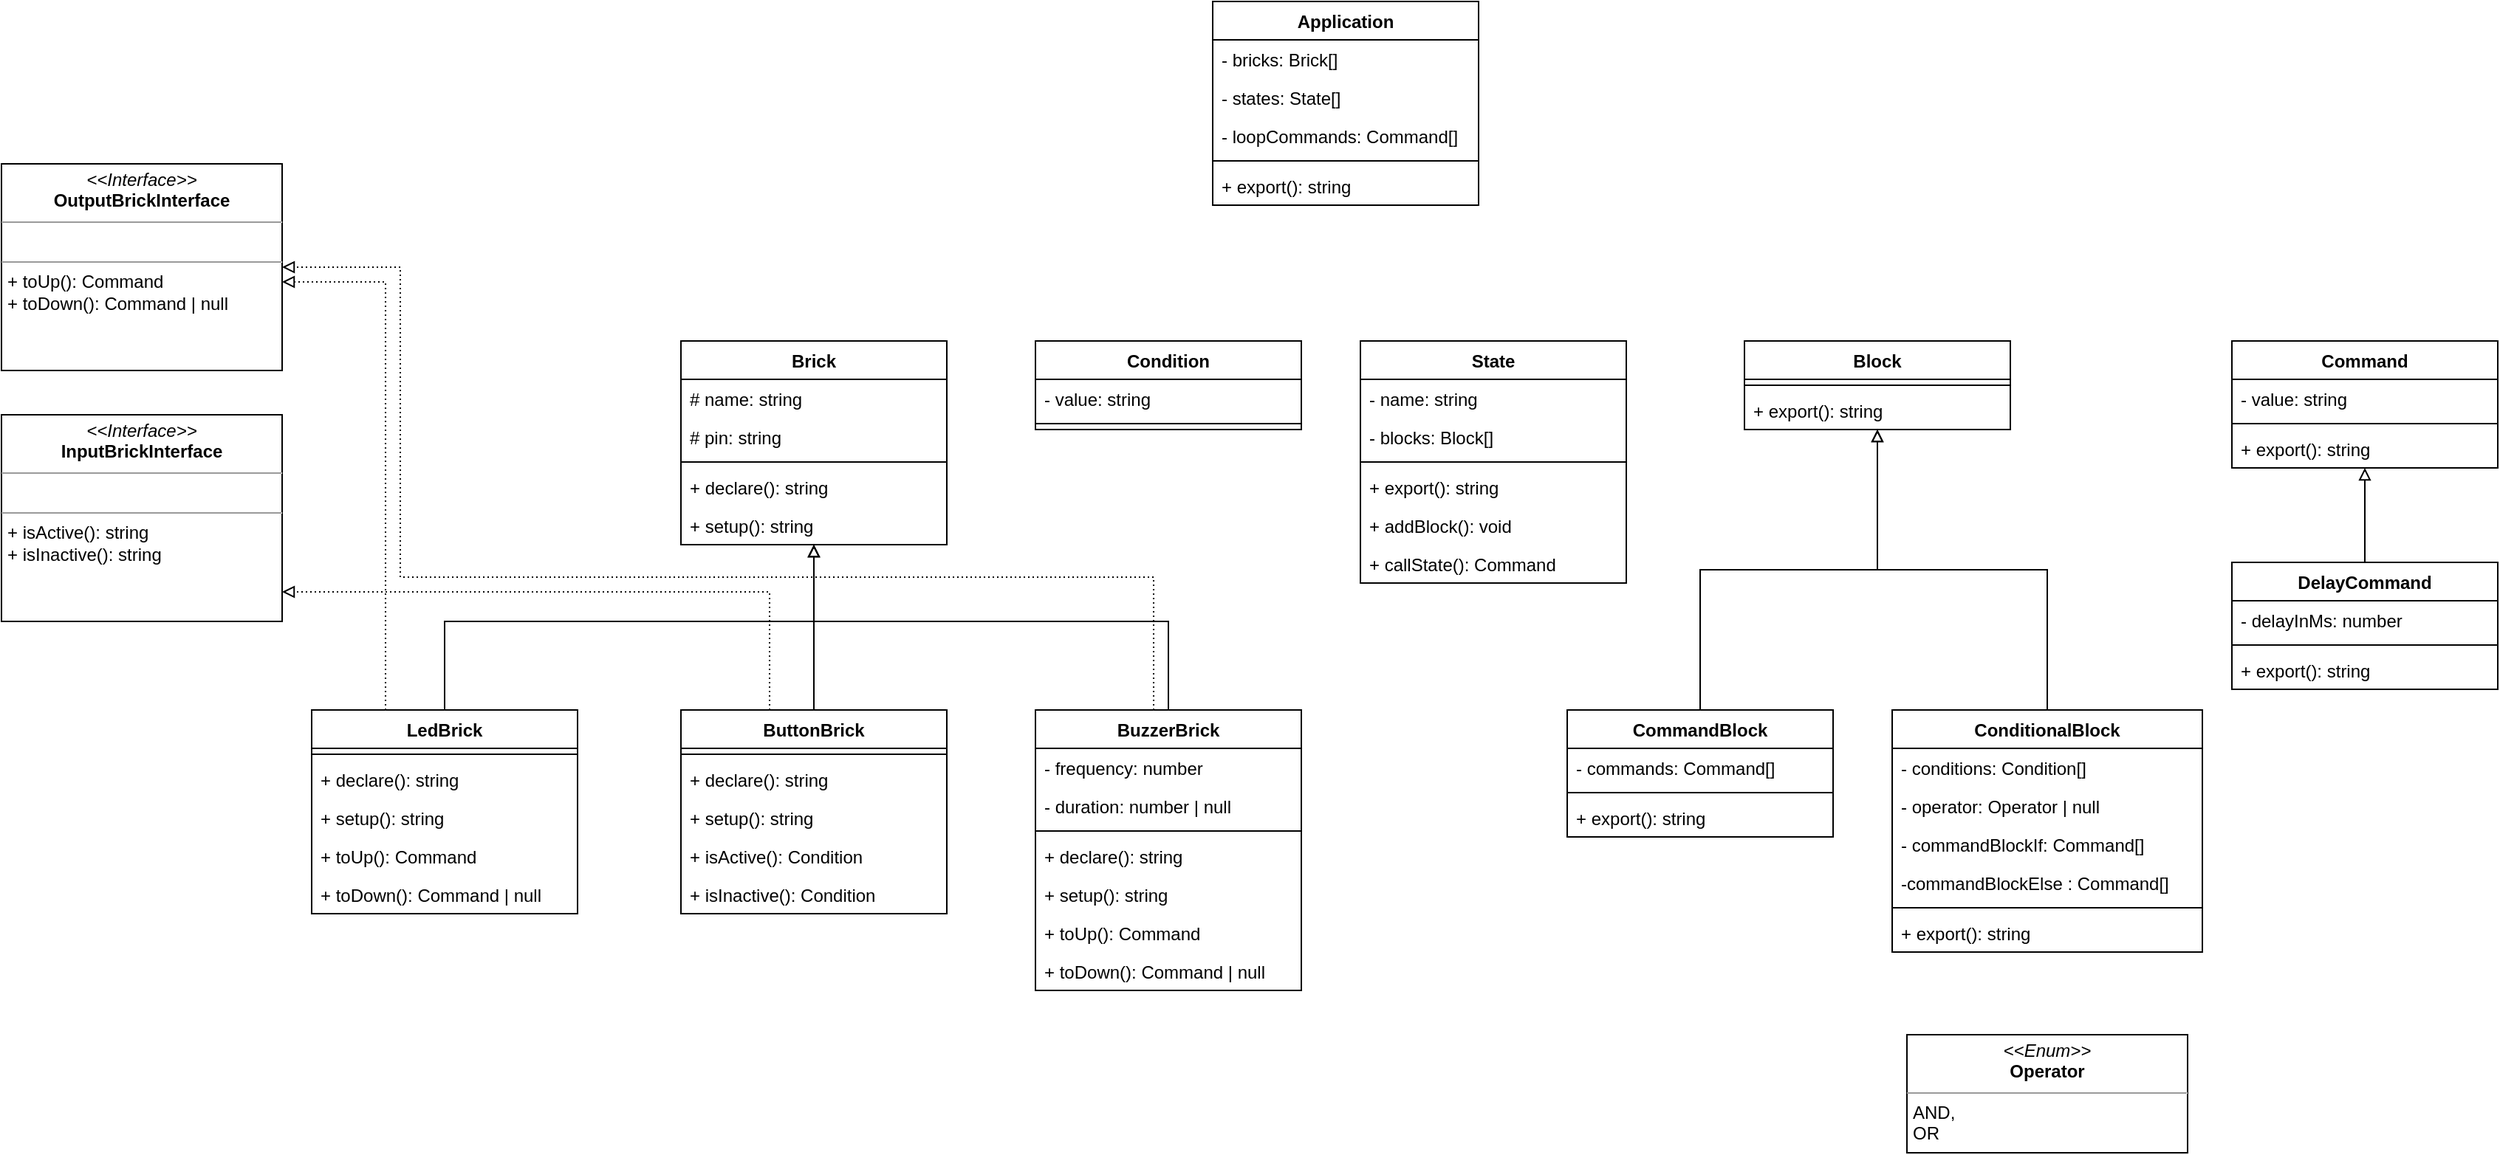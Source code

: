 <mxfile version="20.6.0" type="device" pages="2"><diagram id="r-TnMGs5V09AtItvocJL" name="Main"><mxGraphModel dx="2253" dy="794" grid="1" gridSize="10" guides="1" tooltips="1" connect="1" arrows="1" fold="1" page="1" pageScale="1" pageWidth="827" pageHeight="1169" math="0" shadow="0"><root><mxCell id="0"/><mxCell id="1" parent="0"/><mxCell id="ghEsZtWcKw6kknWqJZ-6-2" value="Application" style="swimlane;fontStyle=1;align=center;verticalAlign=top;childLayout=stackLayout;horizontal=1;startSize=26;horizontalStack=0;resizeParent=1;resizeParentMax=0;resizeLast=0;collapsible=1;marginBottom=0;" vertex="1" parent="1"><mxGeometry x="500" y="200" width="180" height="138" as="geometry"/></mxCell><mxCell id="ghEsZtWcKw6kknWqJZ-6-10" value="- bricks: Brick[]" style="text;strokeColor=none;fillColor=none;align=left;verticalAlign=top;spacingLeft=4;spacingRight=4;overflow=hidden;rotatable=0;points=[[0,0.5],[1,0.5]];portConstraint=eastwest;" vertex="1" parent="ghEsZtWcKw6kknWqJZ-6-2"><mxGeometry y="26" width="180" height="26" as="geometry"/></mxCell><mxCell id="ghEsZtWcKw6kknWqJZ-6-3" value="- states: State[]" style="text;strokeColor=none;fillColor=none;align=left;verticalAlign=top;spacingLeft=4;spacingRight=4;overflow=hidden;rotatable=0;points=[[0,0.5],[1,0.5]];portConstraint=eastwest;" vertex="1" parent="ghEsZtWcKw6kknWqJZ-6-2"><mxGeometry y="52" width="180" height="26" as="geometry"/></mxCell><mxCell id="ghEsZtWcKw6kknWqJZ-6-11" value="- loopCommands: Command[]" style="text;strokeColor=none;fillColor=none;align=left;verticalAlign=top;spacingLeft=4;spacingRight=4;overflow=hidden;rotatable=0;points=[[0,0.5],[1,0.5]];portConstraint=eastwest;" vertex="1" parent="ghEsZtWcKw6kknWqJZ-6-2"><mxGeometry y="78" width="180" height="26" as="geometry"/></mxCell><mxCell id="ghEsZtWcKw6kknWqJZ-6-4" value="" style="line;strokeWidth=1;fillColor=none;align=left;verticalAlign=middle;spacingTop=-1;spacingLeft=3;spacingRight=3;rotatable=0;labelPosition=right;points=[];portConstraint=eastwest;strokeColor=inherit;" vertex="1" parent="ghEsZtWcKw6kknWqJZ-6-2"><mxGeometry y="104" width="180" height="8" as="geometry"/></mxCell><mxCell id="ghEsZtWcKw6kknWqJZ-6-5" value="+ export(): string" style="text;strokeColor=none;fillColor=none;align=left;verticalAlign=top;spacingLeft=4;spacingRight=4;overflow=hidden;rotatable=0;points=[[0,0.5],[1,0.5]];portConstraint=eastwest;" vertex="1" parent="ghEsZtWcKw6kknWqJZ-6-2"><mxGeometry y="112" width="180" height="26" as="geometry"/></mxCell><mxCell id="ghEsZtWcKw6kknWqJZ-6-12" value="Brick" style="swimlane;fontStyle=1;align=center;verticalAlign=top;childLayout=stackLayout;horizontal=1;startSize=26;horizontalStack=0;resizeParent=1;resizeParentMax=0;resizeLast=0;collapsible=1;marginBottom=0;" vertex="1" parent="1"><mxGeometry x="140" y="430" width="180" height="138" as="geometry"/></mxCell><mxCell id="ghEsZtWcKw6kknWqJZ-6-31" value="# name: string" style="text;strokeColor=none;fillColor=none;align=left;verticalAlign=top;spacingLeft=4;spacingRight=4;overflow=hidden;rotatable=0;points=[[0,0.5],[1,0.5]];portConstraint=eastwest;" vertex="1" parent="ghEsZtWcKw6kknWqJZ-6-12"><mxGeometry y="26" width="180" height="26" as="geometry"/></mxCell><mxCell id="ghEsZtWcKw6kknWqJZ-6-32" value="# pin: string" style="text;strokeColor=none;fillColor=none;align=left;verticalAlign=top;spacingLeft=4;spacingRight=4;overflow=hidden;rotatable=0;points=[[0,0.5],[1,0.5]];portConstraint=eastwest;" vertex="1" parent="ghEsZtWcKw6kknWqJZ-6-12"><mxGeometry y="52" width="180" height="26" as="geometry"/></mxCell><mxCell id="ghEsZtWcKw6kknWqJZ-6-16" value="" style="line;strokeWidth=1;fillColor=none;align=left;verticalAlign=middle;spacingTop=-1;spacingLeft=3;spacingRight=3;rotatable=0;labelPosition=right;points=[];portConstraint=eastwest;strokeColor=inherit;" vertex="1" parent="ghEsZtWcKw6kknWqJZ-6-12"><mxGeometry y="78" width="180" height="8" as="geometry"/></mxCell><mxCell id="ghEsZtWcKw6kknWqJZ-6-17" value="+ declare(): string" style="text;strokeColor=none;fillColor=none;align=left;verticalAlign=top;spacingLeft=4;spacingRight=4;overflow=hidden;rotatable=0;points=[[0,0.5],[1,0.5]];portConstraint=eastwest;" vertex="1" parent="ghEsZtWcKw6kknWqJZ-6-12"><mxGeometry y="86" width="180" height="26" as="geometry"/></mxCell><mxCell id="ghEsZtWcKw6kknWqJZ-6-33" value="+ setup(): string" style="text;strokeColor=none;fillColor=none;align=left;verticalAlign=top;spacingLeft=4;spacingRight=4;overflow=hidden;rotatable=0;points=[[0,0.5],[1,0.5]];portConstraint=eastwest;" vertex="1" parent="ghEsZtWcKw6kknWqJZ-6-12"><mxGeometry y="112" width="180" height="26" as="geometry"/></mxCell><mxCell id="ghEsZtWcKw6kknWqJZ-6-18" value="Block" style="swimlane;fontStyle=1;align=center;verticalAlign=top;childLayout=stackLayout;horizontal=1;startSize=26;horizontalStack=0;resizeParent=1;resizeParentMax=0;resizeLast=0;collapsible=1;marginBottom=0;" vertex="1" parent="1"><mxGeometry x="860" y="430" width="180" height="60" as="geometry"/></mxCell><mxCell id="ghEsZtWcKw6kknWqJZ-6-20" value="" style="line;strokeWidth=1;fillColor=none;align=left;verticalAlign=middle;spacingTop=-1;spacingLeft=3;spacingRight=3;rotatable=0;labelPosition=right;points=[];portConstraint=eastwest;strokeColor=inherit;" vertex="1" parent="ghEsZtWcKw6kknWqJZ-6-18"><mxGeometry y="26" width="180" height="8" as="geometry"/></mxCell><mxCell id="ghEsZtWcKw6kknWqJZ-6-21" value="+ export(): string" style="text;strokeColor=none;fillColor=none;align=left;verticalAlign=top;spacingLeft=4;spacingRight=4;overflow=hidden;rotatable=0;points=[[0,0.5],[1,0.5]];portConstraint=eastwest;" vertex="1" parent="ghEsZtWcKw6kknWqJZ-6-18"><mxGeometry y="34" width="180" height="26" as="geometry"/></mxCell><mxCell id="ghEsZtWcKw6kknWqJZ-6-22" value="Command" style="swimlane;fontStyle=1;align=center;verticalAlign=top;childLayout=stackLayout;horizontal=1;startSize=26;horizontalStack=0;resizeParent=1;resizeParentMax=0;resizeLast=0;collapsible=1;marginBottom=0;" vertex="1" parent="1"><mxGeometry x="1190" y="430" width="180" height="86" as="geometry"/></mxCell><mxCell id="ghEsZtWcKw6kknWqJZ-6-23" value="- value: string" style="text;strokeColor=none;fillColor=none;align=left;verticalAlign=top;spacingLeft=4;spacingRight=4;overflow=hidden;rotatable=0;points=[[0,0.5],[1,0.5]];portConstraint=eastwest;" vertex="1" parent="ghEsZtWcKw6kknWqJZ-6-22"><mxGeometry y="26" width="180" height="26" as="geometry"/></mxCell><mxCell id="ghEsZtWcKw6kknWqJZ-6-24" value="" style="line;strokeWidth=1;fillColor=none;align=left;verticalAlign=middle;spacingTop=-1;spacingLeft=3;spacingRight=3;rotatable=0;labelPosition=right;points=[];portConstraint=eastwest;strokeColor=inherit;" vertex="1" parent="ghEsZtWcKw6kknWqJZ-6-22"><mxGeometry y="52" width="180" height="8" as="geometry"/></mxCell><mxCell id="ghEsZtWcKw6kknWqJZ-6-25" value="+ export(): string" style="text;strokeColor=none;fillColor=none;align=left;verticalAlign=top;spacingLeft=4;spacingRight=4;overflow=hidden;rotatable=0;points=[[0,0.5],[1,0.5]];portConstraint=eastwest;" vertex="1" parent="ghEsZtWcKw6kknWqJZ-6-22"><mxGeometry y="60" width="180" height="26" as="geometry"/></mxCell><mxCell id="ghEsZtWcKw6kknWqJZ-6-30" style="edgeStyle=orthogonalEdgeStyle;rounded=0;orthogonalLoop=1;jettySize=auto;html=1;endArrow=block;endFill=0;" edge="1" parent="1" source="ghEsZtWcKw6kknWqJZ-6-26" target="ghEsZtWcKw6kknWqJZ-6-12"><mxGeometry relative="1" as="geometry"><Array as="points"><mxPoint x="230" y="650"/><mxPoint x="230" y="650"/></Array></mxGeometry></mxCell><mxCell id="ghEsZtWcKw6kknWqJZ-6-63" style="edgeStyle=orthogonalEdgeStyle;rounded=0;orthogonalLoop=1;jettySize=auto;html=1;dashed=1;dashPattern=1 2;endArrow=block;endFill=0;" edge="1" parent="1" source="ghEsZtWcKw6kknWqJZ-6-26" target="ghEsZtWcKw6kknWqJZ-6-60"><mxGeometry relative="1" as="geometry"><Array as="points"><mxPoint x="200" y="600"/></Array></mxGeometry></mxCell><mxCell id="ghEsZtWcKw6kknWqJZ-6-26" value="ButtonBrick" style="swimlane;fontStyle=1;align=center;verticalAlign=top;childLayout=stackLayout;horizontal=1;startSize=26;horizontalStack=0;resizeParent=1;resizeParentMax=0;resizeLast=0;collapsible=1;marginBottom=0;" vertex="1" parent="1"><mxGeometry x="140" y="680" width="180" height="138" as="geometry"/></mxCell><mxCell id="ghEsZtWcKw6kknWqJZ-6-28" value="" style="line;strokeWidth=1;fillColor=none;align=left;verticalAlign=middle;spacingTop=-1;spacingLeft=3;spacingRight=3;rotatable=0;labelPosition=right;points=[];portConstraint=eastwest;strokeColor=inherit;" vertex="1" parent="ghEsZtWcKw6kknWqJZ-6-26"><mxGeometry y="26" width="180" height="8" as="geometry"/></mxCell><mxCell id="ghEsZtWcKw6kknWqJZ-6-29" value="+ declare(): string" style="text;strokeColor=none;fillColor=none;align=left;verticalAlign=top;spacingLeft=4;spacingRight=4;overflow=hidden;rotatable=0;points=[[0,0.5],[1,0.5]];portConstraint=eastwest;" vertex="1" parent="ghEsZtWcKw6kknWqJZ-6-26"><mxGeometry y="34" width="180" height="26" as="geometry"/></mxCell><mxCell id="ghEsZtWcKw6kknWqJZ-6-34" value="+ setup(): string" style="text;strokeColor=none;fillColor=none;align=left;verticalAlign=top;spacingLeft=4;spacingRight=4;overflow=hidden;rotatable=0;points=[[0,0.5],[1,0.5]];portConstraint=eastwest;" vertex="1" parent="ghEsZtWcKw6kknWqJZ-6-26"><mxGeometry y="60" width="180" height="26" as="geometry"/></mxCell><mxCell id="ghEsZtWcKw6kknWqJZ-6-35" value="+ isActive(): Condition" style="text;strokeColor=none;fillColor=none;align=left;verticalAlign=top;spacingLeft=4;spacingRight=4;overflow=hidden;rotatable=0;points=[[0,0.5],[1,0.5]];portConstraint=eastwest;" vertex="1" parent="ghEsZtWcKw6kknWqJZ-6-26"><mxGeometry y="86" width="180" height="26" as="geometry"/></mxCell><mxCell id="ghEsZtWcKw6kknWqJZ-6-36" value="+ isInactive(): Condition" style="text;strokeColor=none;fillColor=none;align=left;verticalAlign=top;spacingLeft=4;spacingRight=4;overflow=hidden;rotatable=0;points=[[0,0.5],[1,0.5]];portConstraint=eastwest;" vertex="1" parent="ghEsZtWcKw6kknWqJZ-6-26"><mxGeometry y="112" width="180" height="26" as="geometry"/></mxCell><mxCell id="ghEsZtWcKw6kknWqJZ-6-43" style="edgeStyle=orthogonalEdgeStyle;rounded=0;orthogonalLoop=1;jettySize=auto;html=1;endArrow=block;endFill=0;" edge="1" parent="1" source="ghEsZtWcKw6kknWqJZ-6-37" target="ghEsZtWcKw6kknWqJZ-6-12"><mxGeometry relative="1" as="geometry"><Array as="points"><mxPoint x="-20" y="620"/><mxPoint x="230" y="620"/></Array></mxGeometry></mxCell><mxCell id="ghEsZtWcKw6kknWqJZ-6-62" style="edgeStyle=orthogonalEdgeStyle;rounded=0;orthogonalLoop=1;jettySize=auto;html=1;endArrow=block;endFill=0;dashed=1;dashPattern=1 2;" edge="1" parent="1" source="ghEsZtWcKw6kknWqJZ-6-37" target="ghEsZtWcKw6kknWqJZ-6-61"><mxGeometry relative="1" as="geometry"><Array as="points"><mxPoint x="-60" y="390"/></Array></mxGeometry></mxCell><mxCell id="ghEsZtWcKw6kknWqJZ-6-37" value="LedBrick" style="swimlane;fontStyle=1;align=center;verticalAlign=top;childLayout=stackLayout;horizontal=1;startSize=26;horizontalStack=0;resizeParent=1;resizeParentMax=0;resizeLast=0;collapsible=1;marginBottom=0;" vertex="1" parent="1"><mxGeometry x="-110" y="680" width="180" height="138" as="geometry"/></mxCell><mxCell id="ghEsZtWcKw6kknWqJZ-6-38" value="" style="line;strokeWidth=1;fillColor=none;align=left;verticalAlign=middle;spacingTop=-1;spacingLeft=3;spacingRight=3;rotatable=0;labelPosition=right;points=[];portConstraint=eastwest;strokeColor=inherit;" vertex="1" parent="ghEsZtWcKw6kknWqJZ-6-37"><mxGeometry y="26" width="180" height="8" as="geometry"/></mxCell><mxCell id="ghEsZtWcKw6kknWqJZ-6-39" value="+ declare(): string" style="text;strokeColor=none;fillColor=none;align=left;verticalAlign=top;spacingLeft=4;spacingRight=4;overflow=hidden;rotatable=0;points=[[0,0.5],[1,0.5]];portConstraint=eastwest;" vertex="1" parent="ghEsZtWcKw6kknWqJZ-6-37"><mxGeometry y="34" width="180" height="26" as="geometry"/></mxCell><mxCell id="ghEsZtWcKw6kknWqJZ-6-40" value="+ setup(): string" style="text;strokeColor=none;fillColor=none;align=left;verticalAlign=top;spacingLeft=4;spacingRight=4;overflow=hidden;rotatable=0;points=[[0,0.5],[1,0.5]];portConstraint=eastwest;" vertex="1" parent="ghEsZtWcKw6kknWqJZ-6-37"><mxGeometry y="60" width="180" height="26" as="geometry"/></mxCell><mxCell id="ghEsZtWcKw6kknWqJZ-6-41" value="+ toUp(): Command" style="text;strokeColor=none;fillColor=none;align=left;verticalAlign=top;spacingLeft=4;spacingRight=4;overflow=hidden;rotatable=0;points=[[0,0.5],[1,0.5]];portConstraint=eastwest;" vertex="1" parent="ghEsZtWcKw6kknWqJZ-6-37"><mxGeometry y="86" width="180" height="26" as="geometry"/></mxCell><mxCell id="ghEsZtWcKw6kknWqJZ-6-42" value="+ toDown(): Command | null" style="text;strokeColor=none;fillColor=none;align=left;verticalAlign=top;spacingLeft=4;spacingRight=4;overflow=hidden;rotatable=0;points=[[0,0.5],[1,0.5]];portConstraint=eastwest;" vertex="1" parent="ghEsZtWcKw6kknWqJZ-6-37"><mxGeometry y="112" width="180" height="26" as="geometry"/></mxCell><mxCell id="ghEsZtWcKw6kknWqJZ-6-59" style="edgeStyle=orthogonalEdgeStyle;rounded=0;orthogonalLoop=1;jettySize=auto;html=1;endArrow=block;endFill=0;" edge="1" parent="1" source="ghEsZtWcKw6kknWqJZ-6-50" target="ghEsZtWcKw6kknWqJZ-6-12"><mxGeometry relative="1" as="geometry"><Array as="points"><mxPoint x="470" y="620"/><mxPoint x="230" y="620"/></Array></mxGeometry></mxCell><mxCell id="ghEsZtWcKw6kknWqJZ-6-64" style="edgeStyle=orthogonalEdgeStyle;rounded=0;orthogonalLoop=1;jettySize=auto;html=1;dashed=1;dashPattern=1 2;endArrow=block;endFill=0;" edge="1" parent="1" source="ghEsZtWcKw6kknWqJZ-6-50" target="ghEsZtWcKw6kknWqJZ-6-61"><mxGeometry relative="1" as="geometry"><Array as="points"><mxPoint x="460" y="590"/><mxPoint x="-50" y="590"/><mxPoint x="-50" y="380"/></Array></mxGeometry></mxCell><mxCell id="ghEsZtWcKw6kknWqJZ-6-50" value="BuzzerBrick" style="swimlane;fontStyle=1;align=center;verticalAlign=top;childLayout=stackLayout;horizontal=1;startSize=26;horizontalStack=0;resizeParent=1;resizeParentMax=0;resizeLast=0;collapsible=1;marginBottom=0;" vertex="1" parent="1"><mxGeometry x="380" y="680" width="180" height="190" as="geometry"/></mxCell><mxCell id="ghEsZtWcKw6kknWqJZ-6-56" value="- frequency: number" style="text;strokeColor=none;fillColor=none;align=left;verticalAlign=top;spacingLeft=4;spacingRight=4;overflow=hidden;rotatable=0;points=[[0,0.5],[1,0.5]];portConstraint=eastwest;" vertex="1" parent="ghEsZtWcKw6kknWqJZ-6-50"><mxGeometry y="26" width="180" height="26" as="geometry"/></mxCell><mxCell id="ghEsZtWcKw6kknWqJZ-6-57" value="- duration: number | null" style="text;strokeColor=none;fillColor=none;align=left;verticalAlign=top;spacingLeft=4;spacingRight=4;overflow=hidden;rotatable=0;points=[[0,0.5],[1,0.5]];portConstraint=eastwest;" vertex="1" parent="ghEsZtWcKw6kknWqJZ-6-50"><mxGeometry y="52" width="180" height="26" as="geometry"/></mxCell><mxCell id="ghEsZtWcKw6kknWqJZ-6-51" value="" style="line;strokeWidth=1;fillColor=none;align=left;verticalAlign=middle;spacingTop=-1;spacingLeft=3;spacingRight=3;rotatable=0;labelPosition=right;points=[];portConstraint=eastwest;strokeColor=inherit;" vertex="1" parent="ghEsZtWcKw6kknWqJZ-6-50"><mxGeometry y="78" width="180" height="8" as="geometry"/></mxCell><mxCell id="ghEsZtWcKw6kknWqJZ-6-52" value="+ declare(): string" style="text;strokeColor=none;fillColor=none;align=left;verticalAlign=top;spacingLeft=4;spacingRight=4;overflow=hidden;rotatable=0;points=[[0,0.5],[1,0.5]];portConstraint=eastwest;" vertex="1" parent="ghEsZtWcKw6kknWqJZ-6-50"><mxGeometry y="86" width="180" height="26" as="geometry"/></mxCell><mxCell id="ghEsZtWcKw6kknWqJZ-6-53" value="+ setup(): string" style="text;strokeColor=none;fillColor=none;align=left;verticalAlign=top;spacingLeft=4;spacingRight=4;overflow=hidden;rotatable=0;points=[[0,0.5],[1,0.5]];portConstraint=eastwest;" vertex="1" parent="ghEsZtWcKw6kknWqJZ-6-50"><mxGeometry y="112" width="180" height="26" as="geometry"/></mxCell><mxCell id="ghEsZtWcKw6kknWqJZ-6-54" value="+ toUp(): Command" style="text;strokeColor=none;fillColor=none;align=left;verticalAlign=top;spacingLeft=4;spacingRight=4;overflow=hidden;rotatable=0;points=[[0,0.5],[1,0.5]];portConstraint=eastwest;" vertex="1" parent="ghEsZtWcKw6kknWqJZ-6-50"><mxGeometry y="138" width="180" height="26" as="geometry"/></mxCell><mxCell id="ghEsZtWcKw6kknWqJZ-6-55" value="+ toDown(): Command | null" style="text;strokeColor=none;fillColor=none;align=left;verticalAlign=top;spacingLeft=4;spacingRight=4;overflow=hidden;rotatable=0;points=[[0,0.5],[1,0.5]];portConstraint=eastwest;" vertex="1" parent="ghEsZtWcKw6kknWqJZ-6-50"><mxGeometry y="164" width="180" height="26" as="geometry"/></mxCell><mxCell id="ghEsZtWcKw6kknWqJZ-6-60" value="&lt;p style=&quot;margin:0px;margin-top:4px;text-align:center;&quot;&gt;&lt;i&gt;&amp;lt;&amp;lt;Interface&amp;gt;&amp;gt;&lt;/i&gt;&lt;br&gt;&lt;b&gt;InputBrickInterface&lt;/b&gt;&lt;br&gt;&lt;/p&gt;&lt;hr size=&quot;1&quot;&gt;&lt;p style=&quot;margin:0px;margin-left:4px;&quot;&gt;&lt;br&gt;&lt;/p&gt;&lt;hr size=&quot;1&quot;&gt;&lt;p style=&quot;margin:0px;margin-left:4px;&quot;&gt;+ isActive(): string&lt;br&gt;+ isInactive(): string&lt;/p&gt;" style="verticalAlign=top;align=left;overflow=fill;fontSize=12;fontFamily=Helvetica;html=1;" vertex="1" parent="1"><mxGeometry x="-320" y="480" width="190" height="140" as="geometry"/></mxCell><mxCell id="ghEsZtWcKw6kknWqJZ-6-61" value="&lt;p style=&quot;margin:0px;margin-top:4px;text-align:center;&quot;&gt;&lt;i&gt;&amp;lt;&amp;lt;Interface&amp;gt;&amp;gt;&lt;/i&gt;&lt;br&gt;&lt;b&gt;OutputBrickInterface&lt;/b&gt;&lt;br&gt;&lt;/p&gt;&lt;hr size=&quot;1&quot;&gt;&lt;p style=&quot;margin:0px;margin-left:4px;&quot;&gt;&lt;br&gt;&lt;/p&gt;&lt;hr size=&quot;1&quot;&gt;&lt;p style=&quot;margin:0px;margin-left:4px;&quot;&gt;+ toUp(): Command&lt;br&gt;+ toDown(): Command | null&lt;/p&gt;" style="verticalAlign=top;align=left;overflow=fill;fontSize=12;fontFamily=Helvetica;html=1;" vertex="1" parent="1"><mxGeometry x="-320" y="310" width="190" height="140" as="geometry"/></mxCell><mxCell id="ghEsZtWcKw6kknWqJZ-6-65" value="State" style="swimlane;fontStyle=1;align=center;verticalAlign=top;childLayout=stackLayout;horizontal=1;startSize=26;horizontalStack=0;resizeParent=1;resizeParentMax=0;resizeLast=0;collapsible=1;marginBottom=0;" vertex="1" parent="1"><mxGeometry x="600" y="430" width="180" height="164" as="geometry"/></mxCell><mxCell id="ghEsZtWcKw6kknWqJZ-6-66" value="- name: string" style="text;strokeColor=none;fillColor=none;align=left;verticalAlign=top;spacingLeft=4;spacingRight=4;overflow=hidden;rotatable=0;points=[[0,0.5],[1,0.5]];portConstraint=eastwest;" vertex="1" parent="ghEsZtWcKw6kknWqJZ-6-65"><mxGeometry y="26" width="180" height="26" as="geometry"/></mxCell><mxCell id="ghEsZtWcKw6kknWqJZ-6-69" value="- blocks: Block[]" style="text;strokeColor=none;fillColor=none;align=left;verticalAlign=top;spacingLeft=4;spacingRight=4;overflow=hidden;rotatable=0;points=[[0,0.5],[1,0.5]];portConstraint=eastwest;" vertex="1" parent="ghEsZtWcKw6kknWqJZ-6-65"><mxGeometry y="52" width="180" height="26" as="geometry"/></mxCell><mxCell id="ghEsZtWcKw6kknWqJZ-6-67" value="" style="line;strokeWidth=1;fillColor=none;align=left;verticalAlign=middle;spacingTop=-1;spacingLeft=3;spacingRight=3;rotatable=0;labelPosition=right;points=[];portConstraint=eastwest;strokeColor=inherit;" vertex="1" parent="ghEsZtWcKw6kknWqJZ-6-65"><mxGeometry y="78" width="180" height="8" as="geometry"/></mxCell><mxCell id="ghEsZtWcKw6kknWqJZ-6-68" value="+ export(): string" style="text;strokeColor=none;fillColor=none;align=left;verticalAlign=top;spacingLeft=4;spacingRight=4;overflow=hidden;rotatable=0;points=[[0,0.5],[1,0.5]];portConstraint=eastwest;" vertex="1" parent="ghEsZtWcKw6kknWqJZ-6-65"><mxGeometry y="86" width="180" height="26" as="geometry"/></mxCell><mxCell id="ghEsZtWcKw6kknWqJZ-6-70" value="+ addBlock(): void" style="text;strokeColor=none;fillColor=none;align=left;verticalAlign=top;spacingLeft=4;spacingRight=4;overflow=hidden;rotatable=0;points=[[0,0.5],[1,0.5]];portConstraint=eastwest;" vertex="1" parent="ghEsZtWcKw6kknWqJZ-6-65"><mxGeometry y="112" width="180" height="26" as="geometry"/></mxCell><mxCell id="ghEsZtWcKw6kknWqJZ-6-71" value="+ callState(): Command" style="text;strokeColor=none;fillColor=none;align=left;verticalAlign=top;spacingLeft=4;spacingRight=4;overflow=hidden;rotatable=0;points=[[0,0.5],[1,0.5]];portConstraint=eastwest;" vertex="1" parent="ghEsZtWcKw6kknWqJZ-6-65"><mxGeometry y="138" width="180" height="26" as="geometry"/></mxCell><mxCell id="ghEsZtWcKw6kknWqJZ-6-86" style="edgeStyle=orthogonalEdgeStyle;rounded=0;orthogonalLoop=1;jettySize=auto;html=1;endArrow=block;endFill=0;" edge="1" parent="1" source="ghEsZtWcKw6kknWqJZ-6-72" target="ghEsZtWcKw6kknWqJZ-6-18"><mxGeometry relative="1" as="geometry"/></mxCell><mxCell id="ghEsZtWcKw6kknWqJZ-6-72" value="CommandBlock" style="swimlane;fontStyle=1;align=center;verticalAlign=top;childLayout=stackLayout;horizontal=1;startSize=26;horizontalStack=0;resizeParent=1;resizeParentMax=0;resizeLast=0;collapsible=1;marginBottom=0;" vertex="1" parent="1"><mxGeometry x="740" y="680" width="180" height="86" as="geometry"/></mxCell><mxCell id="ghEsZtWcKw6kknWqJZ-6-74" value="- commands: Command[]" style="text;strokeColor=none;fillColor=none;align=left;verticalAlign=top;spacingLeft=4;spacingRight=4;overflow=hidden;rotatable=0;points=[[0,0.5],[1,0.5]];portConstraint=eastwest;" vertex="1" parent="ghEsZtWcKw6kknWqJZ-6-72"><mxGeometry y="26" width="180" height="26" as="geometry"/></mxCell><mxCell id="ghEsZtWcKw6kknWqJZ-6-73" value="" style="line;strokeWidth=1;fillColor=none;align=left;verticalAlign=middle;spacingTop=-1;spacingLeft=3;spacingRight=3;rotatable=0;labelPosition=right;points=[];portConstraint=eastwest;strokeColor=inherit;" vertex="1" parent="ghEsZtWcKw6kknWqJZ-6-72"><mxGeometry y="52" width="180" height="8" as="geometry"/></mxCell><mxCell id="ghEsZtWcKw6kknWqJZ-6-78" value="+ export(): string" style="text;strokeColor=none;fillColor=none;align=left;verticalAlign=top;spacingLeft=4;spacingRight=4;overflow=hidden;rotatable=0;points=[[0,0.5],[1,0.5]];portConstraint=eastwest;" vertex="1" parent="ghEsZtWcKw6kknWqJZ-6-72"><mxGeometry y="60" width="180" height="26" as="geometry"/></mxCell><mxCell id="ghEsZtWcKw6kknWqJZ-6-87" style="edgeStyle=orthogonalEdgeStyle;rounded=0;orthogonalLoop=1;jettySize=auto;html=1;endArrow=block;endFill=0;" edge="1" parent="1" source="ghEsZtWcKw6kknWqJZ-6-79" target="ghEsZtWcKw6kknWqJZ-6-18"><mxGeometry relative="1" as="geometry"/></mxCell><mxCell id="ghEsZtWcKw6kknWqJZ-6-79" value="ConditionalBlock" style="swimlane;fontStyle=1;align=center;verticalAlign=top;childLayout=stackLayout;horizontal=1;startSize=26;horizontalStack=0;resizeParent=1;resizeParentMax=0;resizeLast=0;collapsible=1;marginBottom=0;" vertex="1" parent="1"><mxGeometry x="960" y="680" width="210" height="164" as="geometry"/></mxCell><mxCell id="ghEsZtWcKw6kknWqJZ-6-80" value="- conditions: Condition[]" style="text;strokeColor=none;fillColor=none;align=left;verticalAlign=top;spacingLeft=4;spacingRight=4;overflow=hidden;rotatable=0;points=[[0,0.5],[1,0.5]];portConstraint=eastwest;" vertex="1" parent="ghEsZtWcKw6kknWqJZ-6-79"><mxGeometry y="26" width="210" height="26" as="geometry"/></mxCell><mxCell id="ghEsZtWcKw6kknWqJZ-6-83" value="- operator: Operator | null" style="text;strokeColor=none;fillColor=none;align=left;verticalAlign=top;spacingLeft=4;spacingRight=4;overflow=hidden;rotatable=0;points=[[0,0.5],[1,0.5]];portConstraint=eastwest;" vertex="1" parent="ghEsZtWcKw6kknWqJZ-6-79"><mxGeometry y="52" width="210" height="26" as="geometry"/></mxCell><mxCell id="ghEsZtWcKw6kknWqJZ-6-84" value="- commandBlockIf: Command[]" style="text;strokeColor=none;fillColor=none;align=left;verticalAlign=top;spacingLeft=4;spacingRight=4;overflow=hidden;rotatable=0;points=[[0,0.5],[1,0.5]];portConstraint=eastwest;" vertex="1" parent="ghEsZtWcKw6kknWqJZ-6-79"><mxGeometry y="78" width="210" height="26" as="geometry"/></mxCell><mxCell id="ghEsZtWcKw6kknWqJZ-6-85" value="-commandBlockElse : Command[]" style="text;strokeColor=none;fillColor=none;align=left;verticalAlign=top;spacingLeft=4;spacingRight=4;overflow=hidden;rotatable=0;points=[[0,0.5],[1,0.5]];portConstraint=eastwest;" vertex="1" parent="ghEsZtWcKw6kknWqJZ-6-79"><mxGeometry y="104" width="210" height="26" as="geometry"/></mxCell><mxCell id="ghEsZtWcKw6kknWqJZ-6-81" value="" style="line;strokeWidth=1;fillColor=none;align=left;verticalAlign=middle;spacingTop=-1;spacingLeft=3;spacingRight=3;rotatable=0;labelPosition=right;points=[];portConstraint=eastwest;strokeColor=inherit;" vertex="1" parent="ghEsZtWcKw6kknWqJZ-6-79"><mxGeometry y="130" width="210" height="8" as="geometry"/></mxCell><mxCell id="ghEsZtWcKw6kknWqJZ-6-82" value="+ export(): string" style="text;strokeColor=none;fillColor=none;align=left;verticalAlign=top;spacingLeft=4;spacingRight=4;overflow=hidden;rotatable=0;points=[[0,0.5],[1,0.5]];portConstraint=eastwest;" vertex="1" parent="ghEsZtWcKw6kknWqJZ-6-79"><mxGeometry y="138" width="210" height="26" as="geometry"/></mxCell><mxCell id="ghEsZtWcKw6kknWqJZ-6-92" style="edgeStyle=orthogonalEdgeStyle;rounded=0;orthogonalLoop=1;jettySize=auto;html=1;endArrow=block;endFill=0;" edge="1" parent="1" source="ghEsZtWcKw6kknWqJZ-6-88" target="ghEsZtWcKw6kknWqJZ-6-22"><mxGeometry relative="1" as="geometry"/></mxCell><mxCell id="ghEsZtWcKw6kknWqJZ-6-88" value="DelayCommand" style="swimlane;fontStyle=1;align=center;verticalAlign=top;childLayout=stackLayout;horizontal=1;startSize=26;horizontalStack=0;resizeParent=1;resizeParentMax=0;resizeLast=0;collapsible=1;marginBottom=0;" vertex="1" parent="1"><mxGeometry x="1190" y="580" width="180" height="86" as="geometry"/></mxCell><mxCell id="ghEsZtWcKw6kknWqJZ-6-89" value="- delayInMs: number" style="text;strokeColor=none;fillColor=none;align=left;verticalAlign=top;spacingLeft=4;spacingRight=4;overflow=hidden;rotatable=0;points=[[0,0.5],[1,0.5]];portConstraint=eastwest;" vertex="1" parent="ghEsZtWcKw6kknWqJZ-6-88"><mxGeometry y="26" width="180" height="26" as="geometry"/></mxCell><mxCell id="ghEsZtWcKw6kknWqJZ-6-90" value="" style="line;strokeWidth=1;fillColor=none;align=left;verticalAlign=middle;spacingTop=-1;spacingLeft=3;spacingRight=3;rotatable=0;labelPosition=right;points=[];portConstraint=eastwest;strokeColor=inherit;" vertex="1" parent="ghEsZtWcKw6kknWqJZ-6-88"><mxGeometry y="52" width="180" height="8" as="geometry"/></mxCell><mxCell id="ghEsZtWcKw6kknWqJZ-6-91" value="+ export(): string" style="text;strokeColor=none;fillColor=none;align=left;verticalAlign=top;spacingLeft=4;spacingRight=4;overflow=hidden;rotatable=0;points=[[0,0.5],[1,0.5]];portConstraint=eastwest;" vertex="1" parent="ghEsZtWcKw6kknWqJZ-6-88"><mxGeometry y="60" width="180" height="26" as="geometry"/></mxCell><mxCell id="ghEsZtWcKw6kknWqJZ-6-93" value="Condition" style="swimlane;fontStyle=1;align=center;verticalAlign=top;childLayout=stackLayout;horizontal=1;startSize=26;horizontalStack=0;resizeParent=1;resizeParentMax=0;resizeLast=0;collapsible=1;marginBottom=0;" vertex="1" parent="1"><mxGeometry x="380" y="430" width="180" height="60" as="geometry"/></mxCell><mxCell id="ghEsZtWcKw6kknWqJZ-6-94" value="- value: string" style="text;strokeColor=none;fillColor=none;align=left;verticalAlign=top;spacingLeft=4;spacingRight=4;overflow=hidden;rotatable=0;points=[[0,0.5],[1,0.5]];portConstraint=eastwest;" vertex="1" parent="ghEsZtWcKw6kknWqJZ-6-93"><mxGeometry y="26" width="180" height="26" as="geometry"/></mxCell><mxCell id="ghEsZtWcKw6kknWqJZ-6-95" value="" style="line;strokeWidth=1;fillColor=none;align=left;verticalAlign=middle;spacingTop=-1;spacingLeft=3;spacingRight=3;rotatable=0;labelPosition=right;points=[];portConstraint=eastwest;strokeColor=inherit;" vertex="1" parent="ghEsZtWcKw6kknWqJZ-6-93"><mxGeometry y="52" width="180" height="8" as="geometry"/></mxCell><mxCell id="ghEsZtWcKw6kknWqJZ-6-97" value="&lt;p style=&quot;margin:0px;margin-top:4px;text-align:center;&quot;&gt;&lt;i&gt;&amp;lt;&amp;lt;Enum&amp;gt;&amp;gt;&lt;/i&gt;&lt;br&gt;&lt;b&gt;Operator&lt;/b&gt;&lt;br&gt;&lt;/p&gt;&lt;hr size=&quot;1&quot;&gt;&lt;p style=&quot;margin:0px;margin-left:4px;&quot;&gt;AND,&lt;br&gt;OR&lt;/p&gt;&lt;hr size=&quot;1&quot;&gt;&lt;p style=&quot;margin:0px;margin-left:4px;&quot;&gt;&lt;br&gt;&lt;/p&gt;" style="verticalAlign=top;align=left;overflow=fill;fontSize=12;fontFamily=Helvetica;html=1;" vertex="1" parent="1"><mxGeometry x="970" y="900" width="190" height="80" as="geometry"/></mxCell></root></mxGraphModel></diagram><diagram id="E50eR6e1MBCbvAcvSIXt" name="Page-1"><mxGraphModel dx="2505" dy="934" grid="1" gridSize="10" guides="1" tooltips="1" connect="1" arrows="1" fold="1" page="1" pageScale="1" pageWidth="827" pageHeight="1169" math="0" shadow="0"><root><mxCell id="0"/><mxCell id="1" parent="0"/><mxCell id="afpHrvuxMejR5JwBgii1-1" value="NamedElement" style="swimlane;fontStyle=0;childLayout=stackLayout;horizontal=1;startSize=26;fillColor=none;horizontalStack=0;resizeParent=1;resizeParentMax=0;resizeLast=0;collapsible=1;marginBottom=0;" parent="1" vertex="1"><mxGeometry x="700" y="100" width="140" height="52" as="geometry"/></mxCell><mxCell id="afpHrvuxMejR5JwBgii1-2" value="# name: string" style="text;strokeColor=none;fillColor=none;align=left;verticalAlign=top;spacingLeft=4;spacingRight=4;overflow=hidden;rotatable=0;points=[[0,0.5],[1,0.5]];portConstraint=eastwest;" parent="afpHrvuxMejR5JwBgii1-1" vertex="1"><mxGeometry y="26" width="140" height="26" as="geometry"/></mxCell><mxCell id="afpHrvuxMejR5JwBgii1-5" value="Brick" style="swimlane;fontStyle=1;align=center;verticalAlign=top;childLayout=stackLayout;horizontal=1;startSize=26;horizontalStack=0;resizeParent=1;resizeParentMax=0;resizeLast=0;collapsible=1;marginBottom=0;" parent="1" vertex="1"><mxGeometry x="100" y="320" width="160" height="112" as="geometry"/></mxCell><mxCell id="afpHrvuxMejR5JwBgii1-6" value="- pin: number" style="text;strokeColor=none;fillColor=none;align=left;verticalAlign=top;spacingLeft=4;spacingRight=4;overflow=hidden;rotatable=0;points=[[0,0.5],[1,0.5]];portConstraint=eastwest;" parent="afpHrvuxMejR5JwBgii1-5" vertex="1"><mxGeometry y="26" width="160" height="26" as="geometry"/></mxCell><mxCell id="afpHrvuxMejR5JwBgii1-7" value="" style="line;strokeWidth=1;fillColor=none;align=left;verticalAlign=middle;spacingTop=-1;spacingLeft=3;spacingRight=3;rotatable=0;labelPosition=right;points=[];portConstraint=eastwest;strokeColor=inherit;" parent="afpHrvuxMejR5JwBgii1-5" vertex="1"><mxGeometry y="52" width="160" height="8" as="geometry"/></mxCell><mxCell id="afpHrvuxMejR5JwBgii1-8" value="+ declare(): string" style="text;strokeColor=none;fillColor=none;align=left;verticalAlign=top;spacingLeft=4;spacingRight=4;overflow=hidden;rotatable=0;points=[[0,0.5],[1,0.5]];portConstraint=eastwest;" parent="afpHrvuxMejR5JwBgii1-5" vertex="1"><mxGeometry y="60" width="160" height="26" as="geometry"/></mxCell><mxCell id="afpHrvuxMejR5JwBgii1-10" value="+ setup(): string" style="text;strokeColor=none;fillColor=none;align=left;verticalAlign=top;spacingLeft=4;spacingRight=4;overflow=hidden;rotatable=0;points=[[0,0.5],[1,0.5]];portConstraint=eastwest;" parent="afpHrvuxMejR5JwBgii1-5" vertex="1"><mxGeometry y="86" width="160" height="26" as="geometry"/></mxCell><mxCell id="afpHrvuxMejR5JwBgii1-9" value="Extends" style="endArrow=block;endSize=16;endFill=0;html=1;rounded=0;entryX=0.393;entryY=1.115;entryDx=0;entryDy=0;entryPerimeter=0;exitX=0.5;exitY=0;exitDx=0;exitDy=0;" parent="1" source="afpHrvuxMejR5JwBgii1-5" target="afpHrvuxMejR5JwBgii1-2" edge="1"><mxGeometry width="160" relative="1" as="geometry"><mxPoint x="330" y="380" as="sourcePoint"/><mxPoint x="490" y="380" as="targetPoint"/><Array as="points"><mxPoint x="180" y="240"/><mxPoint x="755" y="240"/></Array></mxGeometry></mxCell><mxCell id="afpHrvuxMejR5JwBgii1-11" value="Buzzer" style="swimlane;fontStyle=1;align=center;verticalAlign=top;childLayout=stackLayout;horizontal=1;startSize=26;horizontalStack=0;resizeParent=1;resizeParentMax=0;resizeLast=0;collapsible=1;marginBottom=0;" parent="1" vertex="1"><mxGeometry x="-110" y="550" width="160" height="86" as="geometry"/></mxCell><mxCell id="afpHrvuxMejR5JwBgii1-13" value="" style="line;strokeWidth=1;fillColor=none;align=left;verticalAlign=middle;spacingTop=-1;spacingLeft=3;spacingRight=3;rotatable=0;labelPosition=right;points=[];portConstraint=eastwest;strokeColor=inherit;" parent="afpHrvuxMejR5JwBgii1-11" vertex="1"><mxGeometry y="26" width="160" height="8" as="geometry"/></mxCell><mxCell id="afpHrvuxMejR5JwBgii1-14" value="+ declare(): string" style="text;strokeColor=none;fillColor=none;align=left;verticalAlign=top;spacingLeft=4;spacingRight=4;overflow=hidden;rotatable=0;points=[[0,0.5],[1,0.5]];portConstraint=eastwest;" parent="afpHrvuxMejR5JwBgii1-11" vertex="1"><mxGeometry y="34" width="160" height="26" as="geometry"/></mxCell><mxCell id="afpHrvuxMejR5JwBgii1-15" value="+ setup(): string" style="text;strokeColor=none;fillColor=none;align=left;verticalAlign=top;spacingLeft=4;spacingRight=4;overflow=hidden;rotatable=0;points=[[0,0.5],[1,0.5]];portConstraint=eastwest;" parent="afpHrvuxMejR5JwBgii1-11" vertex="1"><mxGeometry y="60" width="160" height="26" as="geometry"/></mxCell><mxCell id="afpHrvuxMejR5JwBgii1-17" value="Sensor" style="swimlane;fontStyle=1;align=center;verticalAlign=top;childLayout=stackLayout;horizontal=1;startSize=26;horizontalStack=0;resizeParent=1;resizeParentMax=0;resizeLast=0;collapsible=1;marginBottom=0;" parent="1" vertex="1"><mxGeometry x="100" y="550" width="160" height="86" as="geometry"/></mxCell><mxCell id="afpHrvuxMejR5JwBgii1-18" value="" style="line;strokeWidth=1;fillColor=none;align=left;verticalAlign=middle;spacingTop=-1;spacingLeft=3;spacingRight=3;rotatable=0;labelPosition=right;points=[];portConstraint=eastwest;strokeColor=inherit;" parent="afpHrvuxMejR5JwBgii1-17" vertex="1"><mxGeometry y="26" width="160" height="8" as="geometry"/></mxCell><mxCell id="afpHrvuxMejR5JwBgii1-19" value="+ declare(): string" style="text;strokeColor=none;fillColor=none;align=left;verticalAlign=top;spacingLeft=4;spacingRight=4;overflow=hidden;rotatable=0;points=[[0,0.5],[1,0.5]];portConstraint=eastwest;" parent="afpHrvuxMejR5JwBgii1-17" vertex="1"><mxGeometry y="34" width="160" height="26" as="geometry"/></mxCell><mxCell id="afpHrvuxMejR5JwBgii1-20" value="+ setup(): string" style="text;strokeColor=none;fillColor=none;align=left;verticalAlign=top;spacingLeft=4;spacingRight=4;overflow=hidden;rotatable=0;points=[[0,0.5],[1,0.5]];portConstraint=eastwest;" parent="afpHrvuxMejR5JwBgii1-17" vertex="1"><mxGeometry y="60" width="160" height="26" as="geometry"/></mxCell><mxCell id="afpHrvuxMejR5JwBgii1-21" value="Actuator" style="swimlane;fontStyle=1;align=center;verticalAlign=top;childLayout=stackLayout;horizontal=1;startSize=26;horizontalStack=0;resizeParent=1;resizeParentMax=0;resizeLast=0;collapsible=1;marginBottom=0;" parent="1" vertex="1"><mxGeometry x="280" y="550" width="160" height="86" as="geometry"/></mxCell><mxCell id="afpHrvuxMejR5JwBgii1-22" value="" style="line;strokeWidth=1;fillColor=none;align=left;verticalAlign=middle;spacingTop=-1;spacingLeft=3;spacingRight=3;rotatable=0;labelPosition=right;points=[];portConstraint=eastwest;strokeColor=inherit;" parent="afpHrvuxMejR5JwBgii1-21" vertex="1"><mxGeometry y="26" width="160" height="8" as="geometry"/></mxCell><mxCell id="afpHrvuxMejR5JwBgii1-23" value="+ declare(): string" style="text;strokeColor=none;fillColor=none;align=left;verticalAlign=top;spacingLeft=4;spacingRight=4;overflow=hidden;rotatable=0;points=[[0,0.5],[1,0.5]];portConstraint=eastwest;" parent="afpHrvuxMejR5JwBgii1-21" vertex="1"><mxGeometry y="34" width="160" height="26" as="geometry"/></mxCell><mxCell id="afpHrvuxMejR5JwBgii1-24" value="+ setup(): string" style="text;strokeColor=none;fillColor=none;align=left;verticalAlign=top;spacingLeft=4;spacingRight=4;overflow=hidden;rotatable=0;points=[[0,0.5],[1,0.5]];portConstraint=eastwest;" parent="afpHrvuxMejR5JwBgii1-21" vertex="1"><mxGeometry y="60" width="160" height="26" as="geometry"/></mxCell><mxCell id="afpHrvuxMejR5JwBgii1-26" value="" style="endArrow=block;endSize=16;endFill=0;html=1;rounded=0;" parent="1" edge="1"><mxGeometry width="50" height="50" relative="1" as="geometry"><mxPoint x="-30" y="540" as="sourcePoint"/><mxPoint x="170" y="440" as="targetPoint"/></mxGeometry></mxCell><mxCell id="afpHrvuxMejR5JwBgii1-27" value="" style="endArrow=block;endSize=16;endFill=0;html=1;rounded=0;" parent="1" edge="1"><mxGeometry width="50" height="50" relative="1" as="geometry"><mxPoint x="180" y="530" as="sourcePoint"/><mxPoint x="180" y="440" as="targetPoint"/></mxGeometry></mxCell><mxCell id="afpHrvuxMejR5JwBgii1-28" value="" style="endArrow=block;endSize=16;endFill=0;html=1;rounded=0;" parent="1" edge="1"><mxGeometry width="50" height="50" relative="1" as="geometry"><mxPoint x="370" y="540" as="sourcePoint"/><mxPoint x="200" y="440" as="targetPoint"/></mxGeometry></mxCell><mxCell id="afpHrvuxMejR5JwBgii1-37" value="Action" style="swimlane;fontStyle=1;childLayout=stackLayout;horizontal=1;startSize=26;fillColor=none;horizontalStack=0;resizeParent=1;resizeParentMax=0;resizeLast=0;collapsible=1;marginBottom=0;" parent="1" vertex="1"><mxGeometry x="880" y="310" width="140" height="52" as="geometry"/></mxCell><mxCell id="afpHrvuxMejR5JwBgii1-41" value="1" style="endArrow=open;html=1;endSize=12;startArrow=diamondThin;startSize=14;startFill=1;align=left;verticalAlign=bottom;rounded=0;exitX=0.25;exitY=0;exitDx=0;exitDy=0;entryX=0.75;entryY=0;entryDx=0;entryDy=0;edgeStyle=orthogonalEdgeStyle;" parent="1" source="afpHrvuxMejR5JwBgii1-37" target="afpHrvuxMejR5JwBgii1-5" edge="1"><mxGeometry x="-0.937" y="-10" relative="1" as="geometry"><mxPoint x="330" y="420" as="sourcePoint"/><mxPoint x="490" y="420" as="targetPoint"/><Array as="points"><mxPoint x="915" y="280"/><mxPoint x="220" y="280"/></Array><mxPoint as="offset"/></mxGeometry></mxCell><mxCell id="afpHrvuxMejR5JwBgii1-42" value="BuzzerAction" style="swimlane;fontStyle=0;childLayout=stackLayout;horizontal=1;startSize=26;fillColor=none;horizontalStack=0;resizeParent=1;resizeParentMax=0;resizeLast=0;collapsible=1;marginBottom=0;" parent="1" vertex="1"><mxGeometry x="660" y="550" width="140" height="78" as="geometry"/></mxCell><mxCell id="afpHrvuxMejR5JwBgii1-43" value="- frequency: number" style="text;strokeColor=none;fillColor=none;align=left;verticalAlign=top;spacingLeft=4;spacingRight=4;overflow=hidden;rotatable=0;points=[[0,0.5],[1,0.5]];portConstraint=eastwest;" parent="afpHrvuxMejR5JwBgii1-42" vertex="1"><mxGeometry y="26" width="140" height="26" as="geometry"/></mxCell><mxCell id="afpHrvuxMejR5JwBgii1-44" value="- duration: number" style="text;strokeColor=none;fillColor=none;align=left;verticalAlign=top;spacingLeft=4;spacingRight=4;overflow=hidden;rotatable=0;points=[[0,0.5],[1,0.5]];portConstraint=eastwest;" parent="afpHrvuxMejR5JwBgii1-42" vertex="1"><mxGeometry y="52" width="140" height="26" as="geometry"/></mxCell><mxCell id="afpHrvuxMejR5JwBgii1-46" value="" style="endArrow=block;endSize=16;endFill=0;html=1;rounded=0;" parent="1" edge="1"><mxGeometry width="50" height="50" relative="1" as="geometry"><mxPoint x="720" y="540" as="sourcePoint"/><mxPoint x="900" y="370" as="targetPoint"/></mxGeometry></mxCell><mxCell id="afpHrvuxMejR5JwBgii1-47" value="DelayAction" style="swimlane;fontStyle=0;childLayout=stackLayout;horizontal=1;startSize=26;fillColor=none;horizontalStack=0;resizeParent=1;resizeParentMax=0;resizeLast=0;collapsible=1;marginBottom=0;" parent="1" vertex="1"><mxGeometry x="880" y="550" width="140" height="52" as="geometry"/></mxCell><mxCell id="afpHrvuxMejR5JwBgii1-49" value="- duration: number" style="text;strokeColor=none;fillColor=none;align=left;verticalAlign=top;spacingLeft=4;spacingRight=4;overflow=hidden;rotatable=0;points=[[0,0.5],[1,0.5]];portConstraint=eastwest;" parent="afpHrvuxMejR5JwBgii1-47" vertex="1"><mxGeometry y="26" width="140" height="26" as="geometry"/></mxCell><mxCell id="afpHrvuxMejR5JwBgii1-50" value="SignalAction" style="swimlane;fontStyle=0;childLayout=stackLayout;horizontal=1;startSize=26;fillColor=none;horizontalStack=0;resizeParent=1;resizeParentMax=0;resizeLast=0;collapsible=1;marginBottom=0;" parent="1" vertex="1"><mxGeometry x="1060" y="550" width="140" height="52" as="geometry"/></mxCell><mxCell id="afpHrvuxMejR5JwBgii1-51" value="- signal: Signal" style="text;strokeColor=none;fillColor=none;align=left;verticalAlign=top;spacingLeft=4;spacingRight=4;overflow=hidden;rotatable=0;points=[[0,0.5],[1,0.5]];portConstraint=eastwest;" parent="afpHrvuxMejR5JwBgii1-50" vertex="1"><mxGeometry y="26" width="140" height="26" as="geometry"/></mxCell><mxCell id="afpHrvuxMejR5JwBgii1-52" value="" style="endArrow=block;endSize=16;endFill=0;html=1;rounded=0;" parent="1" edge="1"><mxGeometry width="50" height="50" relative="1" as="geometry"><mxPoint x="950" y="540" as="sourcePoint"/><mxPoint x="950" y="380" as="targetPoint"/></mxGeometry></mxCell><mxCell id="afpHrvuxMejR5JwBgii1-53" value="" style="endArrow=block;endSize=16;endFill=0;html=1;rounded=0;" parent="1" edge="1"><mxGeometry width="50" height="50" relative="1" as="geometry"><mxPoint x="1130" y="540" as="sourcePoint"/><mxPoint x="1000" y="380" as="targetPoint"/></mxGeometry></mxCell><mxCell id="afpHrvuxMejR5JwBgii1-55" value="&lt;&lt; enumeration &gt;&gt;&#10;Signal" style="swimlane;fontStyle=2;childLayout=stackLayout;horizontal=1;startSize=26;fillColor=none;horizontalStack=0;resizeParent=1;resizeParentMax=0;resizeLast=0;collapsible=1;marginBottom=0;" parent="1" vertex="1"><mxGeometry x="880" y="690" width="140" height="78" as="geometry"/></mxCell><mxCell id="afpHrvuxMejR5JwBgii1-56" value="ON" style="text;strokeColor=none;fillColor=none;align=left;verticalAlign=top;spacingLeft=4;spacingRight=4;overflow=hidden;rotatable=0;points=[[0,0.5],[1,0.5]];portConstraint=eastwest;" parent="afpHrvuxMejR5JwBgii1-55" vertex="1"><mxGeometry y="26" width="140" height="26" as="geometry"/></mxCell><mxCell id="afpHrvuxMejR5JwBgii1-57" value="OFF" style="text;strokeColor=none;fillColor=none;align=left;verticalAlign=top;spacingLeft=4;spacingRight=4;overflow=hidden;rotatable=0;points=[[0,0.5],[1,0.5]];portConstraint=eastwest;" parent="afpHrvuxMejR5JwBgii1-55" vertex="1"><mxGeometry y="52" width="140" height="26" as="geometry"/></mxCell><mxCell id="afpHrvuxMejR5JwBgii1-59" value="State" style="swimlane;fontStyle=1;align=center;verticalAlign=top;childLayout=stackLayout;horizontal=1;startSize=26;horizontalStack=0;resizeParent=1;resizeParentMax=0;resizeLast=0;collapsible=1;marginBottom=0;" parent="1" vertex="1"><mxGeometry x="1230" y="220" width="160" height="60" as="geometry"/></mxCell><mxCell id="afpHrvuxMejR5JwBgii1-61" value="" style="line;strokeWidth=1;fillColor=none;align=left;verticalAlign=middle;spacingTop=-1;spacingLeft=3;spacingRight=3;rotatable=0;labelPosition=right;points=[];portConstraint=eastwest;strokeColor=inherit;" parent="afpHrvuxMejR5JwBgii1-59" vertex="1"><mxGeometry y="26" width="160" height="8" as="geometry"/></mxCell><mxCell id="afpHrvuxMejR5JwBgii1-63" value="+ setup(): string" style="text;strokeColor=none;fillColor=none;align=left;verticalAlign=top;spacingLeft=4;spacingRight=4;overflow=hidden;rotatable=0;points=[[0,0.5],[1,0.5]];portConstraint=eastwest;" parent="afpHrvuxMejR5JwBgii1-59" vertex="1"><mxGeometry y="34" width="160" height="26" as="geometry"/></mxCell><mxCell id="afpHrvuxMejR5JwBgii1-64" value="1" style="endArrow=open;html=1;endSize=12;startArrow=diamondThin;startSize=14;startFill=1;align=left;verticalAlign=bottom;rounded=0;exitX=0.25;exitY=0;exitDx=0;exitDy=0;entryX=0.75;entryY=0;entryDx=0;entryDy=0;edgeStyle=orthogonalEdgeStyle;" parent="1" target="afpHrvuxMejR5JwBgii1-37" edge="1"><mxGeometry x="-0.937" y="-10" relative="1" as="geometry"><mxPoint x="1241" y="220" as="sourcePoint"/><mxPoint x="546" y="230" as="targetPoint"/><Array as="points"><mxPoint x="1241" y="190"/><mxPoint x="985" y="190"/></Array><mxPoint as="offset"/></mxGeometry></mxCell><mxCell id="afpHrvuxMejR5JwBgii1-65" value="0..N" style="text;html=1;align=center;verticalAlign=middle;resizable=0;points=[];autosize=1;strokeColor=none;fillColor=none;" parent="1" vertex="1"><mxGeometry x="976" y="275" width="50" height="30" as="geometry"/></mxCell><mxCell id="afpHrvuxMejR5JwBgii1-66" value="Transition" style="swimlane;fontStyle=1;align=center;verticalAlign=top;childLayout=stackLayout;horizontal=1;startSize=26;horizontalStack=0;resizeParent=1;resizeParentMax=0;resizeLast=0;collapsible=1;marginBottom=0;" parent="1" vertex="1"><mxGeometry x="1610" y="310" width="160" height="86" as="geometry"/></mxCell><mxCell id="afpHrvuxMejR5JwBgii1-67" value="+ field: type" style="text;strokeColor=none;fillColor=none;align=left;verticalAlign=top;spacingLeft=4;spacingRight=4;overflow=hidden;rotatable=0;points=[[0,0.5],[1,0.5]];portConstraint=eastwest;" parent="afpHrvuxMejR5JwBgii1-66" vertex="1"><mxGeometry y="26" width="160" height="26" as="geometry"/></mxCell><mxCell id="afpHrvuxMejR5JwBgii1-68" value="" style="line;strokeWidth=1;fillColor=none;align=left;verticalAlign=middle;spacingTop=-1;spacingLeft=3;spacingRight=3;rotatable=0;labelPosition=right;points=[];portConstraint=eastwest;strokeColor=inherit;" parent="afpHrvuxMejR5JwBgii1-66" vertex="1"><mxGeometry y="52" width="160" height="8" as="geometry"/></mxCell><mxCell id="afpHrvuxMejR5JwBgii1-69" value="+ setup(): string" style="text;strokeColor=none;fillColor=none;align=left;verticalAlign=top;spacingLeft=4;spacingRight=4;overflow=hidden;rotatable=0;points=[[0,0.5],[1,0.5]];portConstraint=eastwest;" parent="afpHrvuxMejR5JwBgii1-66" vertex="1"><mxGeometry y="60" width="160" height="26" as="geometry"/></mxCell><mxCell id="afpHrvuxMejR5JwBgii1-70" value="1" style="endArrow=open;html=1;endSize=12;startArrow=diamondThin;startSize=14;startFill=1;align=left;verticalAlign=bottom;rounded=0;exitX=0.75;exitY=0;exitDx=0;exitDy=0;edgeStyle=orthogonalEdgeStyle;entryX=0.5;entryY=0;entryDx=0;entryDy=0;" parent="1" source="afpHrvuxMejR5JwBgii1-59" target="afpHrvuxMejR5JwBgii1-66" edge="1"><mxGeometry x="-0.937" y="-10" relative="1" as="geometry"><mxPoint x="1370" y="215" as="sourcePoint"/><mxPoint x="1689" y="305" as="targetPoint"/><Array as="points"><mxPoint x="1350" y="185"/><mxPoint x="1689" y="185"/></Array><mxPoint as="offset"/></mxGeometry></mxCell><mxCell id="afpHrvuxMejR5JwBgii1-71" value="1" style="text;html=1;align=center;verticalAlign=middle;resizable=0;points=[];autosize=1;strokeColor=none;fillColor=none;" parent="1" vertex="1"><mxGeometry x="1680" y="270" width="30" height="30" as="geometry"/></mxCell></root></mxGraphModel></diagram></mxfile>